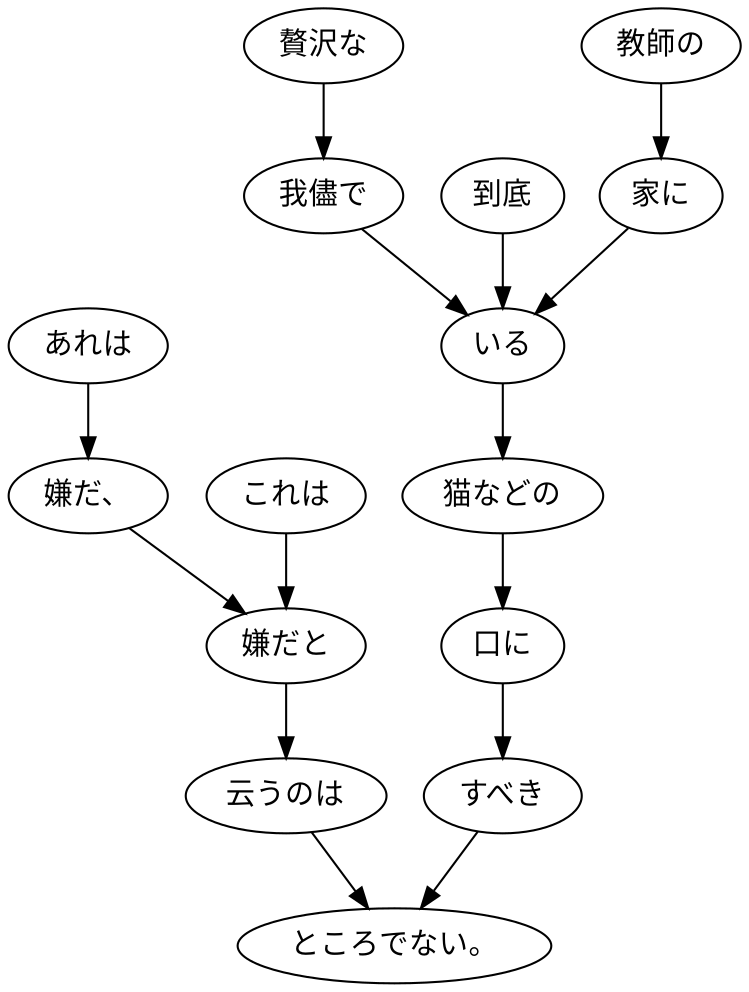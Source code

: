 digraph graph547 {
	node0 [label="あれは"];
	node1 [label="嫌だ、"];
	node2 [label="これは"];
	node3 [label="嫌だと"];
	node4 [label="云うのは"];
	node5 [label="贅沢な"];
	node6 [label="我儘で"];
	node7 [label="到底"];
	node8 [label="教師の"];
	node9 [label="家に"];
	node10 [label="いる"];
	node11 [label="猫などの"];
	node12 [label="口に"];
	node13 [label="すべき"];
	node14 [label="ところでない。"];
	node0 -> node1;
	node1 -> node3;
	node2 -> node3;
	node3 -> node4;
	node4 -> node14;
	node5 -> node6;
	node6 -> node10;
	node7 -> node10;
	node8 -> node9;
	node9 -> node10;
	node10 -> node11;
	node11 -> node12;
	node12 -> node13;
	node13 -> node14;
}
